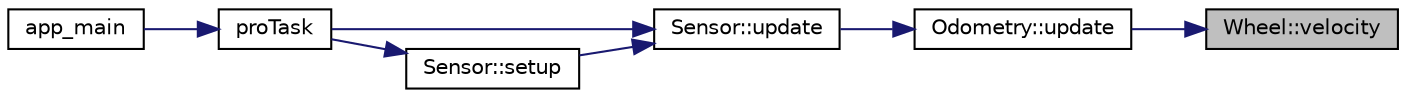 digraph "Wheel::velocity"
{
 // LATEX_PDF_SIZE
  edge [fontname="Helvetica",fontsize="10",labelfontname="Helvetica",labelfontsize="10"];
  node [fontname="Helvetica",fontsize="10",shape=record];
  rankdir="RL";
  Node1 [label="Wheel::velocity",height=0.2,width=0.4,color="black", fillcolor="grey75", style="filled", fontcolor="black",tooltip=" "];
  Node1 -> Node2 [dir="back",color="midnightblue",fontsize="10",style="solid",fontname="Helvetica"];
  Node2 [label="Odometry::update",height=0.2,width=0.4,color="black", fillcolor="white", style="filled",URL="$classOdometry.html#a553bda3309e401e783f6173847ae1461",tooltip="車体情報を更新する"];
  Node2 -> Node3 [dir="back",color="midnightblue",fontsize="10",style="solid",fontname="Helvetica"];
  Node3 [label="Sensor::update",height=0.2,width=0.4,color="black", fillcolor="white", style="filled",URL="$classSensor.html#a542a721041768395de2c6e9012622113",tooltip=" "];
  Node3 -> Node4 [dir="back",color="midnightblue",fontsize="10",style="solid",fontname="Helvetica"];
  Node4 [label="proTask",height=0.2,width=0.4,color="black", fillcolor="white", style="filled",URL="$main_8cc.html#aa9663831480a5b0a46022a59829154a7",tooltip=" "];
  Node4 -> Node5 [dir="back",color="midnightblue",fontsize="10",style="solid",fontname="Helvetica"];
  Node5 [label="app_main",height=0.2,width=0.4,color="black", fillcolor="white", style="filled",URL="$main_8cc.html#a630544a7f0a2cc40d8a7fefab7e2fe70",tooltip=" "];
  Node3 -> Node6 [dir="back",color="midnightblue",fontsize="10",style="solid",fontname="Helvetica"];
  Node6 [label="Sensor::setup",height=0.2,width=0.4,color="black", fillcolor="white", style="filled",URL="$classSensor.html#afbfea94b9f0bf7722e9bfd38ef5ccf0b",tooltip=" "];
  Node6 -> Node4 [dir="back",color="midnightblue",fontsize="10",style="solid",fontname="Helvetica"];
}
